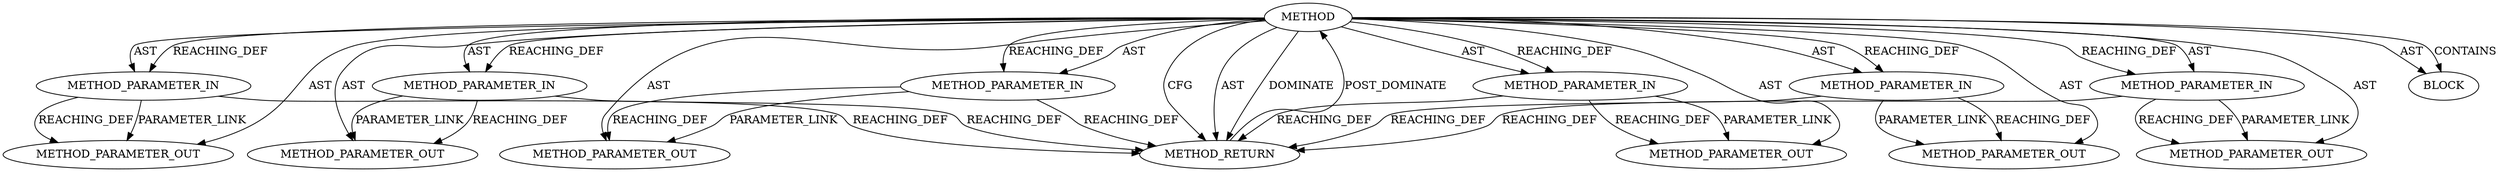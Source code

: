 digraph {
  13484 [label=METHOD_PARAMETER_OUT ORDER=5 CODE="p5" IS_VARIADIC=false TYPE_FULL_NAME="ANY" EVALUATION_STRATEGY="BY_VALUE" INDEX=5 NAME="p5"]
  13481 [label=METHOD_PARAMETER_OUT ORDER=2 CODE="p2" IS_VARIADIC=false TYPE_FULL_NAME="ANY" EVALUATION_STRATEGY="BY_VALUE" INDEX=2 NAME="p2"]
  12588 [label=METHOD_PARAMETER_IN ORDER=2 CODE="p2" IS_VARIADIC=false TYPE_FULL_NAME="ANY" EVALUATION_STRATEGY="BY_VALUE" INDEX=2 NAME="p2"]
  12590 [label=METHOD_PARAMETER_IN ORDER=4 CODE="p4" IS_VARIADIC=false TYPE_FULL_NAME="ANY" EVALUATION_STRATEGY="BY_VALUE" INDEX=4 NAME="p4"]
  12589 [label=METHOD_PARAMETER_IN ORDER=3 CODE="p3" IS_VARIADIC=false TYPE_FULL_NAME="ANY" EVALUATION_STRATEGY="BY_VALUE" INDEX=3 NAME="p3"]
  13480 [label=METHOD_PARAMETER_OUT ORDER=1 CODE="p1" IS_VARIADIC=false TYPE_FULL_NAME="ANY" EVALUATION_STRATEGY="BY_VALUE" INDEX=1 NAME="p1"]
  12592 [label=METHOD_PARAMETER_IN ORDER=6 CODE="p6" IS_VARIADIC=false TYPE_FULL_NAME="ANY" EVALUATION_STRATEGY="BY_VALUE" INDEX=6 NAME="p6"]
  13483 [label=METHOD_PARAMETER_OUT ORDER=4 CODE="p4" IS_VARIADIC=false TYPE_FULL_NAME="ANY" EVALUATION_STRATEGY="BY_VALUE" INDEX=4 NAME="p4"]
  12586 [label=METHOD AST_PARENT_TYPE="NAMESPACE_BLOCK" AST_PARENT_FULL_NAME="<global>" ORDER=0 CODE="<empty>" FULL_NAME="get_auth_request" IS_EXTERNAL=true FILENAME="<empty>" SIGNATURE="" NAME="get_auth_request"]
  12593 [label=BLOCK ORDER=1 ARGUMENT_INDEX=1 CODE="<empty>" TYPE_FULL_NAME="ANY"]
  13485 [label=METHOD_PARAMETER_OUT ORDER=6 CODE="p6" IS_VARIADIC=false TYPE_FULL_NAME="ANY" EVALUATION_STRATEGY="BY_VALUE" INDEX=6 NAME="p6"]
  12594 [label=METHOD_RETURN ORDER=2 CODE="RET" TYPE_FULL_NAME="ANY" EVALUATION_STRATEGY="BY_VALUE"]
  13482 [label=METHOD_PARAMETER_OUT ORDER=3 CODE="p3" IS_VARIADIC=false TYPE_FULL_NAME="ANY" EVALUATION_STRATEGY="BY_VALUE" INDEX=3 NAME="p3"]
  12587 [label=METHOD_PARAMETER_IN ORDER=1 CODE="p1" IS_VARIADIC=false TYPE_FULL_NAME="ANY" EVALUATION_STRATEGY="BY_VALUE" INDEX=1 NAME="p1"]
  12591 [label=METHOD_PARAMETER_IN ORDER=5 CODE="p5" IS_VARIADIC=false TYPE_FULL_NAME="ANY" EVALUATION_STRATEGY="BY_VALUE" INDEX=5 NAME="p5"]
  12586 -> 12592 [label=REACHING_DEF VARIABLE=""]
  12586 -> 12590 [label=REACHING_DEF VARIABLE=""]
  12586 -> 12591 [label=REACHING_DEF VARIABLE=""]
  12586 -> 12587 [label=REACHING_DEF VARIABLE=""]
  12586 -> 12592 [label=AST ]
  12586 -> 12594 [label=CFG ]
  12586 -> 13485 [label=AST ]
  12586 -> 12594 [label=AST ]
  12589 -> 12594 [label=REACHING_DEF VARIABLE="p3"]
  12590 -> 13483 [label=PARAMETER_LINK ]
  12586 -> 12594 [label=DOMINATE ]
  12592 -> 13485 [label=PARAMETER_LINK ]
  12586 -> 12587 [label=AST ]
  12588 -> 13481 [label=PARAMETER_LINK ]
  12586 -> 12591 [label=AST ]
  12590 -> 12594 [label=REACHING_DEF VARIABLE="p4"]
  12586 -> 13481 [label=AST ]
  12587 -> 12594 [label=REACHING_DEF VARIABLE="p1"]
  12586 -> 12588 [label=AST ]
  12587 -> 13480 [label=REACHING_DEF VARIABLE="p1"]
  12586 -> 12588 [label=REACHING_DEF VARIABLE=""]
  12586 -> 13484 [label=AST ]
  12586 -> 12590 [label=AST ]
  12592 -> 13485 [label=REACHING_DEF VARIABLE="p6"]
  12586 -> 12593 [label=AST ]
  12588 -> 13481 [label=REACHING_DEF VARIABLE="p2"]
  12587 -> 13480 [label=PARAMETER_LINK ]
  12589 -> 13482 [label=PARAMETER_LINK ]
  12586 -> 13482 [label=AST ]
  12589 -> 13482 [label=REACHING_DEF VARIABLE="p3"]
  12586 -> 13483 [label=AST ]
  12592 -> 12594 [label=REACHING_DEF VARIABLE="p6"]
  12586 -> 12593 [label=CONTAINS ]
  12594 -> 12586 [label=POST_DOMINATE ]
  12591 -> 13484 [label=REACHING_DEF VARIABLE="p5"]
  12590 -> 13483 [label=REACHING_DEF VARIABLE="p4"]
  12591 -> 13484 [label=PARAMETER_LINK ]
  12586 -> 12589 [label=AST ]
  12588 -> 12594 [label=REACHING_DEF VARIABLE="p2"]
  12591 -> 12594 [label=REACHING_DEF VARIABLE="p5"]
  12586 -> 13480 [label=AST ]
  12586 -> 12589 [label=REACHING_DEF VARIABLE=""]
}
